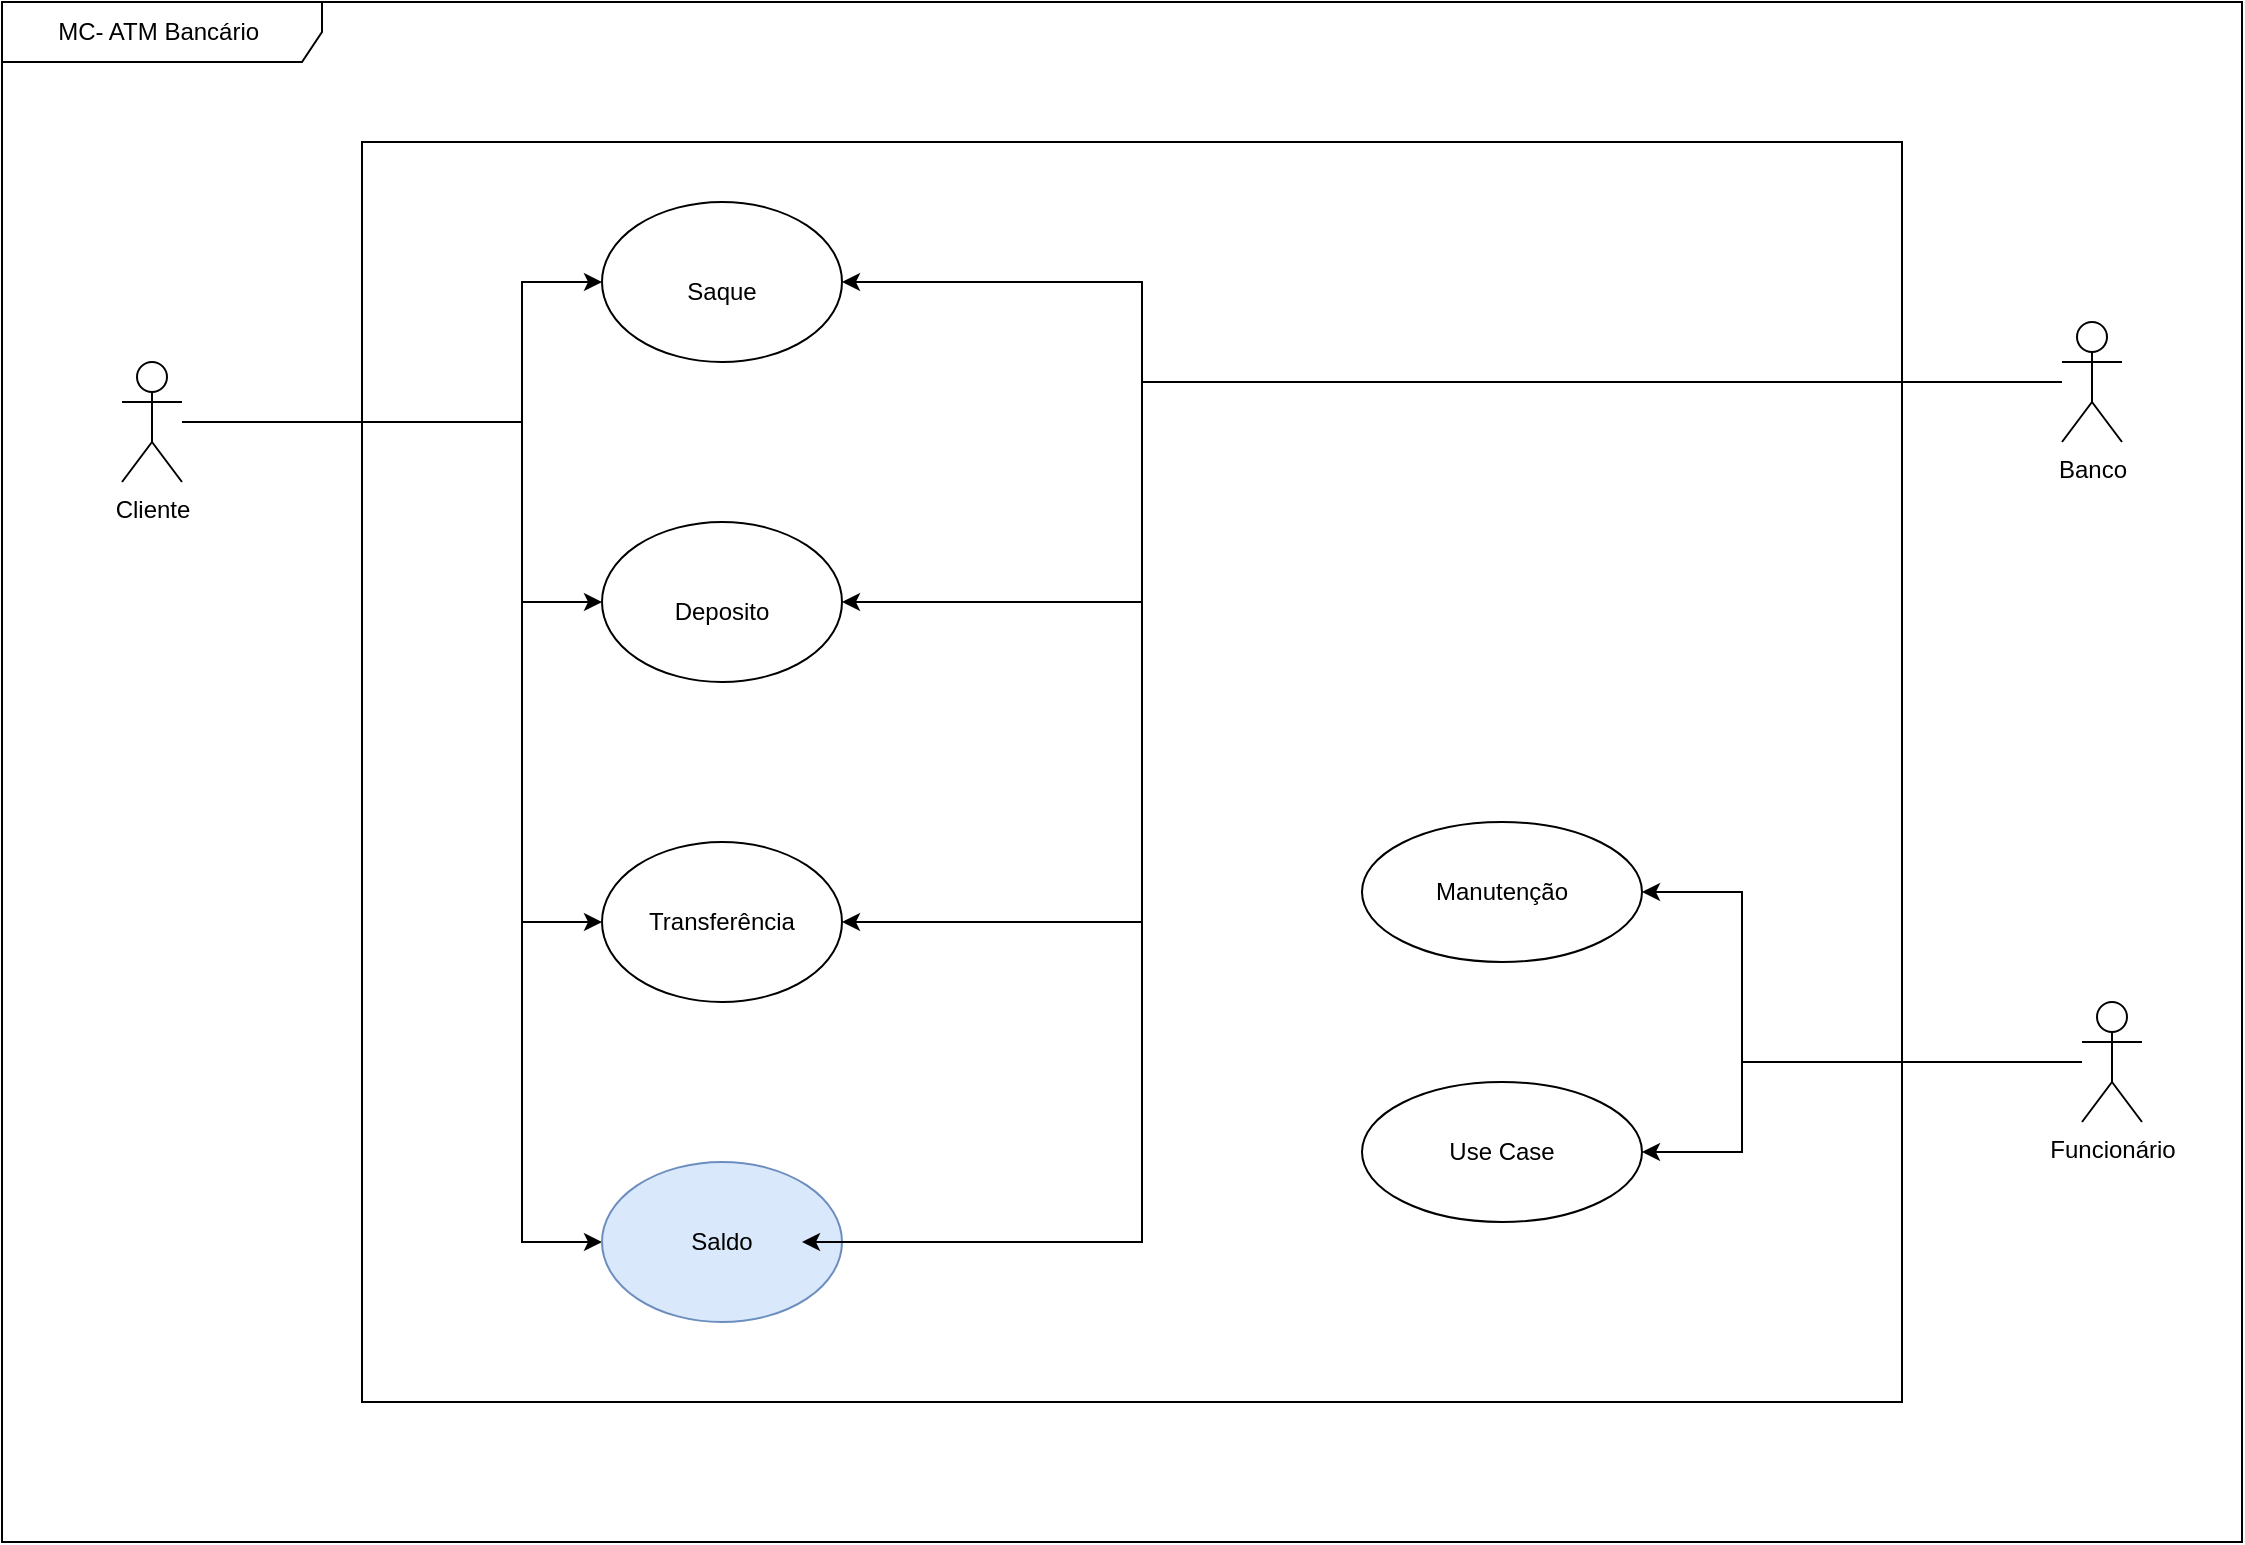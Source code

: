<mxfile version="13.7.9" type="github">
  <diagram id="3lxpitrI4H_OSX3MgxeZ" name="Page-1">
    <mxGraphModel dx="1268" dy="823" grid="1" gridSize="10" guides="1" tooltips="1" connect="1" arrows="1" fold="1" page="1" pageScale="1" pageWidth="827" pageHeight="1169" math="0" shadow="0">
      <root>
        <mxCell id="0" />
        <mxCell id="1" parent="0" />
        <mxCell id="06irQFUg_kufGNxPoZZQ-16" value="MC- ATM Bancário&amp;nbsp;" style="shape=umlFrame;whiteSpace=wrap;html=1;width=160;height=30;" vertex="1" parent="1">
          <mxGeometry x="350" y="160" width="1120" height="770" as="geometry" />
        </mxCell>
        <mxCell id="06irQFUg_kufGNxPoZZQ-17" value="" style="html=1;" vertex="1" parent="1">
          <mxGeometry x="530" y="230" width="770" height="630" as="geometry" />
        </mxCell>
        <mxCell id="06irQFUg_kufGNxPoZZQ-18" value="" style="edgeStyle=orthogonalEdgeStyle;rounded=0;orthogonalLoop=1;jettySize=auto;html=1;" edge="1" parent="1" source="06irQFUg_kufGNxPoZZQ-20" target="06irQFUg_kufGNxPoZZQ-21">
          <mxGeometry relative="1" as="geometry">
            <Array as="points">
              <mxPoint x="610" y="370" />
              <mxPoint x="610" y="300" />
            </Array>
          </mxGeometry>
        </mxCell>
        <mxCell id="06irQFUg_kufGNxPoZZQ-41" style="edgeStyle=orthogonalEdgeStyle;rounded=0;orthogonalLoop=1;jettySize=auto;html=1;entryX=0;entryY=0.5;entryDx=0;entryDy=0;" edge="1" parent="1" source="06irQFUg_kufGNxPoZZQ-20" target="06irQFUg_kufGNxPoZZQ-24">
          <mxGeometry relative="1" as="geometry">
            <Array as="points">
              <mxPoint x="610" y="370" />
              <mxPoint x="610" y="460" />
            </Array>
          </mxGeometry>
        </mxCell>
        <mxCell id="06irQFUg_kufGNxPoZZQ-42" style="edgeStyle=orthogonalEdgeStyle;rounded=0;orthogonalLoop=1;jettySize=auto;html=1;entryX=0;entryY=0.5;entryDx=0;entryDy=0;" edge="1" parent="1" source="06irQFUg_kufGNxPoZZQ-20" target="06irQFUg_kufGNxPoZZQ-27">
          <mxGeometry relative="1" as="geometry">
            <Array as="points">
              <mxPoint x="610" y="370" />
              <mxPoint x="610" y="620" />
            </Array>
          </mxGeometry>
        </mxCell>
        <mxCell id="06irQFUg_kufGNxPoZZQ-43" style="edgeStyle=orthogonalEdgeStyle;rounded=0;orthogonalLoop=1;jettySize=auto;html=1;entryX=0;entryY=0.5;entryDx=0;entryDy=0;" edge="1" parent="1" source="06irQFUg_kufGNxPoZZQ-20" target="06irQFUg_kufGNxPoZZQ-29">
          <mxGeometry relative="1" as="geometry">
            <Array as="points">
              <mxPoint x="610" y="370" />
              <mxPoint x="610" y="780" />
            </Array>
          </mxGeometry>
        </mxCell>
        <mxCell id="06irQFUg_kufGNxPoZZQ-20" value="Cliente" style="shape=umlActor;verticalLabelPosition=bottom;verticalAlign=top;html=1;outlineConnect=0;" vertex="1" parent="1">
          <mxGeometry x="410" y="340" width="30" height="60" as="geometry" />
        </mxCell>
        <mxCell id="06irQFUg_kufGNxPoZZQ-21" value="" style="ellipse;whiteSpace=wrap;html=1;verticalAlign=top;" vertex="1" parent="1">
          <mxGeometry x="650" y="260" width="120" height="80" as="geometry" />
        </mxCell>
        <mxCell id="06irQFUg_kufGNxPoZZQ-24" value="" style="ellipse;whiteSpace=wrap;html=1;verticalAlign=top;" vertex="1" parent="1">
          <mxGeometry x="650" y="420" width="120" height="80" as="geometry" />
        </mxCell>
        <mxCell id="06irQFUg_kufGNxPoZZQ-27" value="" style="ellipse;whiteSpace=wrap;html=1;verticalAlign=top;" vertex="1" parent="1">
          <mxGeometry x="650" y="580" width="120" height="80" as="geometry" />
        </mxCell>
        <mxCell id="06irQFUg_kufGNxPoZZQ-29" value="" style="ellipse;whiteSpace=wrap;html=1;verticalAlign=top;fillColor=#dae8fc;strokeColor=#6c8ebf;" vertex="1" parent="1">
          <mxGeometry x="650" y="740" width="120" height="80" as="geometry" />
        </mxCell>
        <mxCell id="06irQFUg_kufGNxPoZZQ-30" value="Saque" style="text;html=1;strokeColor=none;fillColor=none;align=center;verticalAlign=middle;whiteSpace=wrap;rounded=0;" vertex="1" parent="1">
          <mxGeometry x="670" y="290" width="80" height="30" as="geometry" />
        </mxCell>
        <mxCell id="06irQFUg_kufGNxPoZZQ-32" value="Deposito" style="text;html=1;strokeColor=none;fillColor=none;align=center;verticalAlign=middle;whiteSpace=wrap;rounded=0;" vertex="1" parent="1">
          <mxGeometry x="670" y="450" width="80" height="30" as="geometry" />
        </mxCell>
        <mxCell id="06irQFUg_kufGNxPoZZQ-33" value="Transferência" style="text;html=1;strokeColor=none;fillColor=none;align=center;verticalAlign=middle;whiteSpace=wrap;rounded=0;" vertex="1" parent="1">
          <mxGeometry x="670" y="605" width="80" height="30" as="geometry" />
        </mxCell>
        <mxCell id="06irQFUg_kufGNxPoZZQ-34" value="Saldo" style="text;html=1;strokeColor=none;fillColor=none;align=center;verticalAlign=middle;whiteSpace=wrap;rounded=0;" vertex="1" parent="1">
          <mxGeometry x="670" y="765" width="80" height="30" as="geometry" />
        </mxCell>
        <mxCell id="06irQFUg_kufGNxPoZZQ-55" style="edgeStyle=orthogonalEdgeStyle;rounded=0;orthogonalLoop=1;jettySize=auto;html=1;entryX=1;entryY=0.5;entryDx=0;entryDy=0;" edge="1" parent="1" source="06irQFUg_kufGNxPoZZQ-37" target="06irQFUg_kufGNxPoZZQ-49">
          <mxGeometry relative="1" as="geometry">
            <Array as="points">
              <mxPoint x="1395" y="690" />
              <mxPoint x="1220" y="690" />
              <mxPoint x="1220" y="605" />
            </Array>
          </mxGeometry>
        </mxCell>
        <mxCell id="06irQFUg_kufGNxPoZZQ-57" style="edgeStyle=orthogonalEdgeStyle;rounded=0;orthogonalLoop=1;jettySize=auto;html=1;entryX=1;entryY=0.5;entryDx=0;entryDy=0;" edge="1" parent="1" source="06irQFUg_kufGNxPoZZQ-37" target="06irQFUg_kufGNxPoZZQ-50">
          <mxGeometry relative="1" as="geometry">
            <Array as="points">
              <mxPoint x="1220" y="690" />
              <mxPoint x="1220" y="735" />
            </Array>
          </mxGeometry>
        </mxCell>
        <mxCell id="06irQFUg_kufGNxPoZZQ-37" value="Funcionário" style="shape=umlActor;verticalLabelPosition=bottom;verticalAlign=top;html=1;outlineConnect=0;" vertex="1" parent="1">
          <mxGeometry x="1390" y="660" width="30" height="60" as="geometry" />
        </mxCell>
        <mxCell id="06irQFUg_kufGNxPoZZQ-47" style="edgeStyle=orthogonalEdgeStyle;rounded=0;orthogonalLoop=1;jettySize=auto;html=1;entryX=1;entryY=0.5;entryDx=0;entryDy=0;" edge="1" parent="1" source="06irQFUg_kufGNxPoZZQ-39" target="06irQFUg_kufGNxPoZZQ-21">
          <mxGeometry relative="1" as="geometry">
            <Array as="points">
              <mxPoint x="920" y="350" />
              <mxPoint x="920" y="300" />
            </Array>
          </mxGeometry>
        </mxCell>
        <mxCell id="06irQFUg_kufGNxPoZZQ-53" style="edgeStyle=orthogonalEdgeStyle;rounded=0;orthogonalLoop=1;jettySize=auto;html=1;entryX=1;entryY=0.5;entryDx=0;entryDy=0;" edge="1" parent="1" source="06irQFUg_kufGNxPoZZQ-39" target="06irQFUg_kufGNxPoZZQ-27">
          <mxGeometry relative="1" as="geometry">
            <Array as="points">
              <mxPoint x="920" y="350" />
              <mxPoint x="920" y="620" />
            </Array>
          </mxGeometry>
        </mxCell>
        <mxCell id="06irQFUg_kufGNxPoZZQ-54" style="edgeStyle=orthogonalEdgeStyle;rounded=0;orthogonalLoop=1;jettySize=auto;html=1;entryX=1;entryY=0.5;entryDx=0;entryDy=0;" edge="1" parent="1" source="06irQFUg_kufGNxPoZZQ-39" target="06irQFUg_kufGNxPoZZQ-34">
          <mxGeometry relative="1" as="geometry">
            <Array as="points">
              <mxPoint x="920" y="350" />
              <mxPoint x="920" y="780" />
            </Array>
          </mxGeometry>
        </mxCell>
        <mxCell id="06irQFUg_kufGNxPoZZQ-58" style="edgeStyle=orthogonalEdgeStyle;rounded=0;orthogonalLoop=1;jettySize=auto;html=1;entryX=1;entryY=0.5;entryDx=0;entryDy=0;" edge="1" parent="1" source="06irQFUg_kufGNxPoZZQ-39" target="06irQFUg_kufGNxPoZZQ-24">
          <mxGeometry relative="1" as="geometry">
            <Array as="points">
              <mxPoint x="920" y="350" />
              <mxPoint x="920" y="460" />
            </Array>
          </mxGeometry>
        </mxCell>
        <mxCell id="06irQFUg_kufGNxPoZZQ-39" value="Banco" style="shape=umlActor;verticalLabelPosition=bottom;verticalAlign=top;html=1;outlineConnect=0;" vertex="1" parent="1">
          <mxGeometry x="1380" y="320" width="30" height="60" as="geometry" />
        </mxCell>
        <mxCell id="06irQFUg_kufGNxPoZZQ-49" value="Manutenção" style="ellipse;whiteSpace=wrap;html=1;" vertex="1" parent="1">
          <mxGeometry x="1030" y="570" width="140" height="70" as="geometry" />
        </mxCell>
        <mxCell id="06irQFUg_kufGNxPoZZQ-50" value="Use Case" style="ellipse;whiteSpace=wrap;html=1;" vertex="1" parent="1">
          <mxGeometry x="1030" y="700" width="140" height="70" as="geometry" />
        </mxCell>
      </root>
    </mxGraphModel>
  </diagram>
</mxfile>
